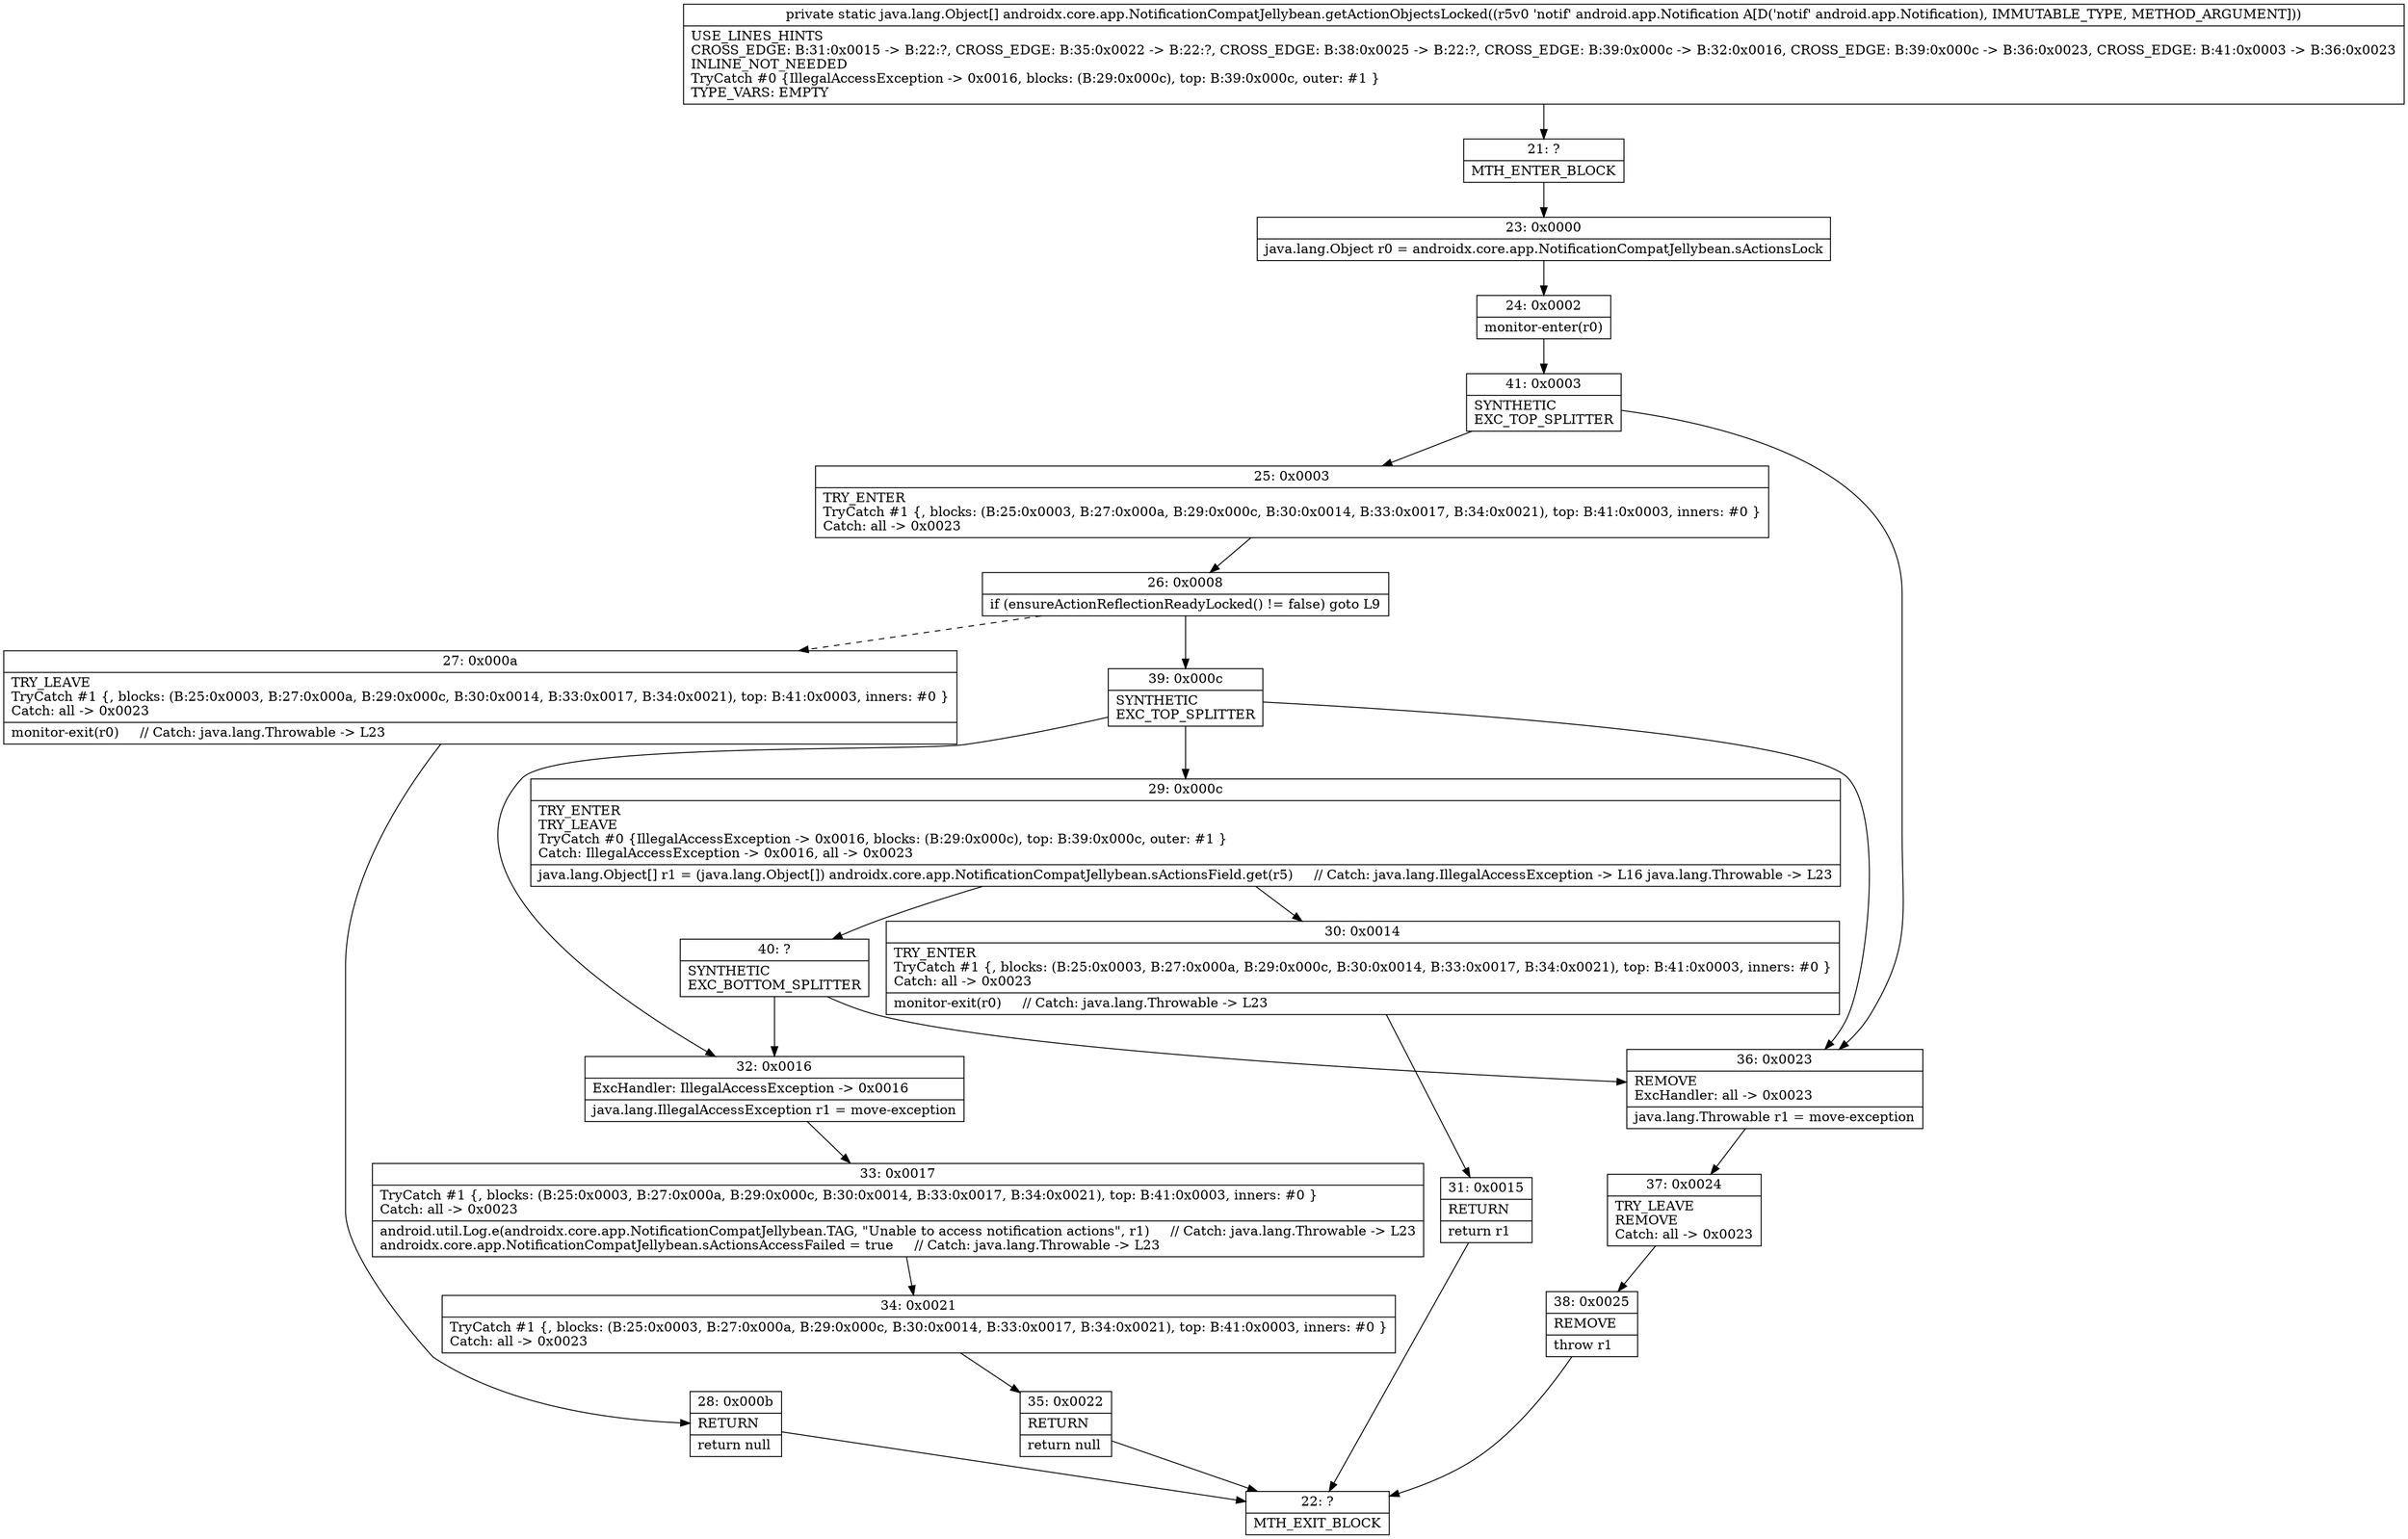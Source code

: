 digraph "CFG forandroidx.core.app.NotificationCompatJellybean.getActionObjectsLocked(Landroid\/app\/Notification;)[Ljava\/lang\/Object;" {
Node_21 [shape=record,label="{21\:\ ?|MTH_ENTER_BLOCK\l}"];
Node_23 [shape=record,label="{23\:\ 0x0000|java.lang.Object r0 = androidx.core.app.NotificationCompatJellybean.sActionsLock\l}"];
Node_24 [shape=record,label="{24\:\ 0x0002|monitor\-enter(r0)\l}"];
Node_41 [shape=record,label="{41\:\ 0x0003|SYNTHETIC\lEXC_TOP_SPLITTER\l}"];
Node_25 [shape=record,label="{25\:\ 0x0003|TRY_ENTER\lTryCatch #1 \{, blocks: (B:25:0x0003, B:27:0x000a, B:29:0x000c, B:30:0x0014, B:33:0x0017, B:34:0x0021), top: B:41:0x0003, inners: #0 \}\lCatch: all \-\> 0x0023\l}"];
Node_26 [shape=record,label="{26\:\ 0x0008|if (ensureActionReflectionReadyLocked() != false) goto L9\l}"];
Node_27 [shape=record,label="{27\:\ 0x000a|TRY_LEAVE\lTryCatch #1 \{, blocks: (B:25:0x0003, B:27:0x000a, B:29:0x000c, B:30:0x0014, B:33:0x0017, B:34:0x0021), top: B:41:0x0003, inners: #0 \}\lCatch: all \-\> 0x0023\l|monitor\-exit(r0)     \/\/ Catch: java.lang.Throwable \-\> L23\l}"];
Node_28 [shape=record,label="{28\:\ 0x000b|RETURN\l|return null\l}"];
Node_22 [shape=record,label="{22\:\ ?|MTH_EXIT_BLOCK\l}"];
Node_39 [shape=record,label="{39\:\ 0x000c|SYNTHETIC\lEXC_TOP_SPLITTER\l}"];
Node_29 [shape=record,label="{29\:\ 0x000c|TRY_ENTER\lTRY_LEAVE\lTryCatch #0 \{IllegalAccessException \-\> 0x0016, blocks: (B:29:0x000c), top: B:39:0x000c, outer: #1 \}\lCatch: IllegalAccessException \-\> 0x0016, all \-\> 0x0023\l|java.lang.Object[] r1 = (java.lang.Object[]) androidx.core.app.NotificationCompatJellybean.sActionsField.get(r5)     \/\/ Catch: java.lang.IllegalAccessException \-\> L16 java.lang.Throwable \-\> L23\l}"];
Node_30 [shape=record,label="{30\:\ 0x0014|TRY_ENTER\lTryCatch #1 \{, blocks: (B:25:0x0003, B:27:0x000a, B:29:0x000c, B:30:0x0014, B:33:0x0017, B:34:0x0021), top: B:41:0x0003, inners: #0 \}\lCatch: all \-\> 0x0023\l|monitor\-exit(r0)     \/\/ Catch: java.lang.Throwable \-\> L23\l}"];
Node_31 [shape=record,label="{31\:\ 0x0015|RETURN\l|return r1\l}"];
Node_40 [shape=record,label="{40\:\ ?|SYNTHETIC\lEXC_BOTTOM_SPLITTER\l}"];
Node_32 [shape=record,label="{32\:\ 0x0016|ExcHandler: IllegalAccessException \-\> 0x0016\l|java.lang.IllegalAccessException r1 = move\-exception\l}"];
Node_33 [shape=record,label="{33\:\ 0x0017|TryCatch #1 \{, blocks: (B:25:0x0003, B:27:0x000a, B:29:0x000c, B:30:0x0014, B:33:0x0017, B:34:0x0021), top: B:41:0x0003, inners: #0 \}\lCatch: all \-\> 0x0023\l|android.util.Log.e(androidx.core.app.NotificationCompatJellybean.TAG, \"Unable to access notification actions\", r1)     \/\/ Catch: java.lang.Throwable \-\> L23\landroidx.core.app.NotificationCompatJellybean.sActionsAccessFailed = true     \/\/ Catch: java.lang.Throwable \-\> L23\l}"];
Node_34 [shape=record,label="{34\:\ 0x0021|TryCatch #1 \{, blocks: (B:25:0x0003, B:27:0x000a, B:29:0x000c, B:30:0x0014, B:33:0x0017, B:34:0x0021), top: B:41:0x0003, inners: #0 \}\lCatch: all \-\> 0x0023\l}"];
Node_35 [shape=record,label="{35\:\ 0x0022|RETURN\l|return null\l}"];
Node_36 [shape=record,label="{36\:\ 0x0023|REMOVE\lExcHandler: all \-\> 0x0023\l|java.lang.Throwable r1 = move\-exception\l}"];
Node_37 [shape=record,label="{37\:\ 0x0024|TRY_LEAVE\lREMOVE\lCatch: all \-\> 0x0023\l}"];
Node_38 [shape=record,label="{38\:\ 0x0025|REMOVE\l|throw r1\l}"];
MethodNode[shape=record,label="{private static java.lang.Object[] androidx.core.app.NotificationCompatJellybean.getActionObjectsLocked((r5v0 'notif' android.app.Notification A[D('notif' android.app.Notification), IMMUTABLE_TYPE, METHOD_ARGUMENT]))  | USE_LINES_HINTS\lCROSS_EDGE: B:31:0x0015 \-\> B:22:?, CROSS_EDGE: B:35:0x0022 \-\> B:22:?, CROSS_EDGE: B:38:0x0025 \-\> B:22:?, CROSS_EDGE: B:39:0x000c \-\> B:32:0x0016, CROSS_EDGE: B:39:0x000c \-\> B:36:0x0023, CROSS_EDGE: B:41:0x0003 \-\> B:36:0x0023\lINLINE_NOT_NEEDED\lTryCatch #0 \{IllegalAccessException \-\> 0x0016, blocks: (B:29:0x000c), top: B:39:0x000c, outer: #1 \}\lTYPE_VARS: EMPTY\l}"];
MethodNode -> Node_21;Node_21 -> Node_23;
Node_23 -> Node_24;
Node_24 -> Node_41;
Node_41 -> Node_25;
Node_41 -> Node_36;
Node_25 -> Node_26;
Node_26 -> Node_27[style=dashed];
Node_26 -> Node_39;
Node_27 -> Node_28;
Node_28 -> Node_22;
Node_39 -> Node_29;
Node_39 -> Node_32;
Node_39 -> Node_36;
Node_29 -> Node_30;
Node_29 -> Node_40;
Node_30 -> Node_31;
Node_31 -> Node_22;
Node_40 -> Node_32;
Node_40 -> Node_36;
Node_32 -> Node_33;
Node_33 -> Node_34;
Node_34 -> Node_35;
Node_35 -> Node_22;
Node_36 -> Node_37;
Node_37 -> Node_38;
Node_38 -> Node_22;
}

